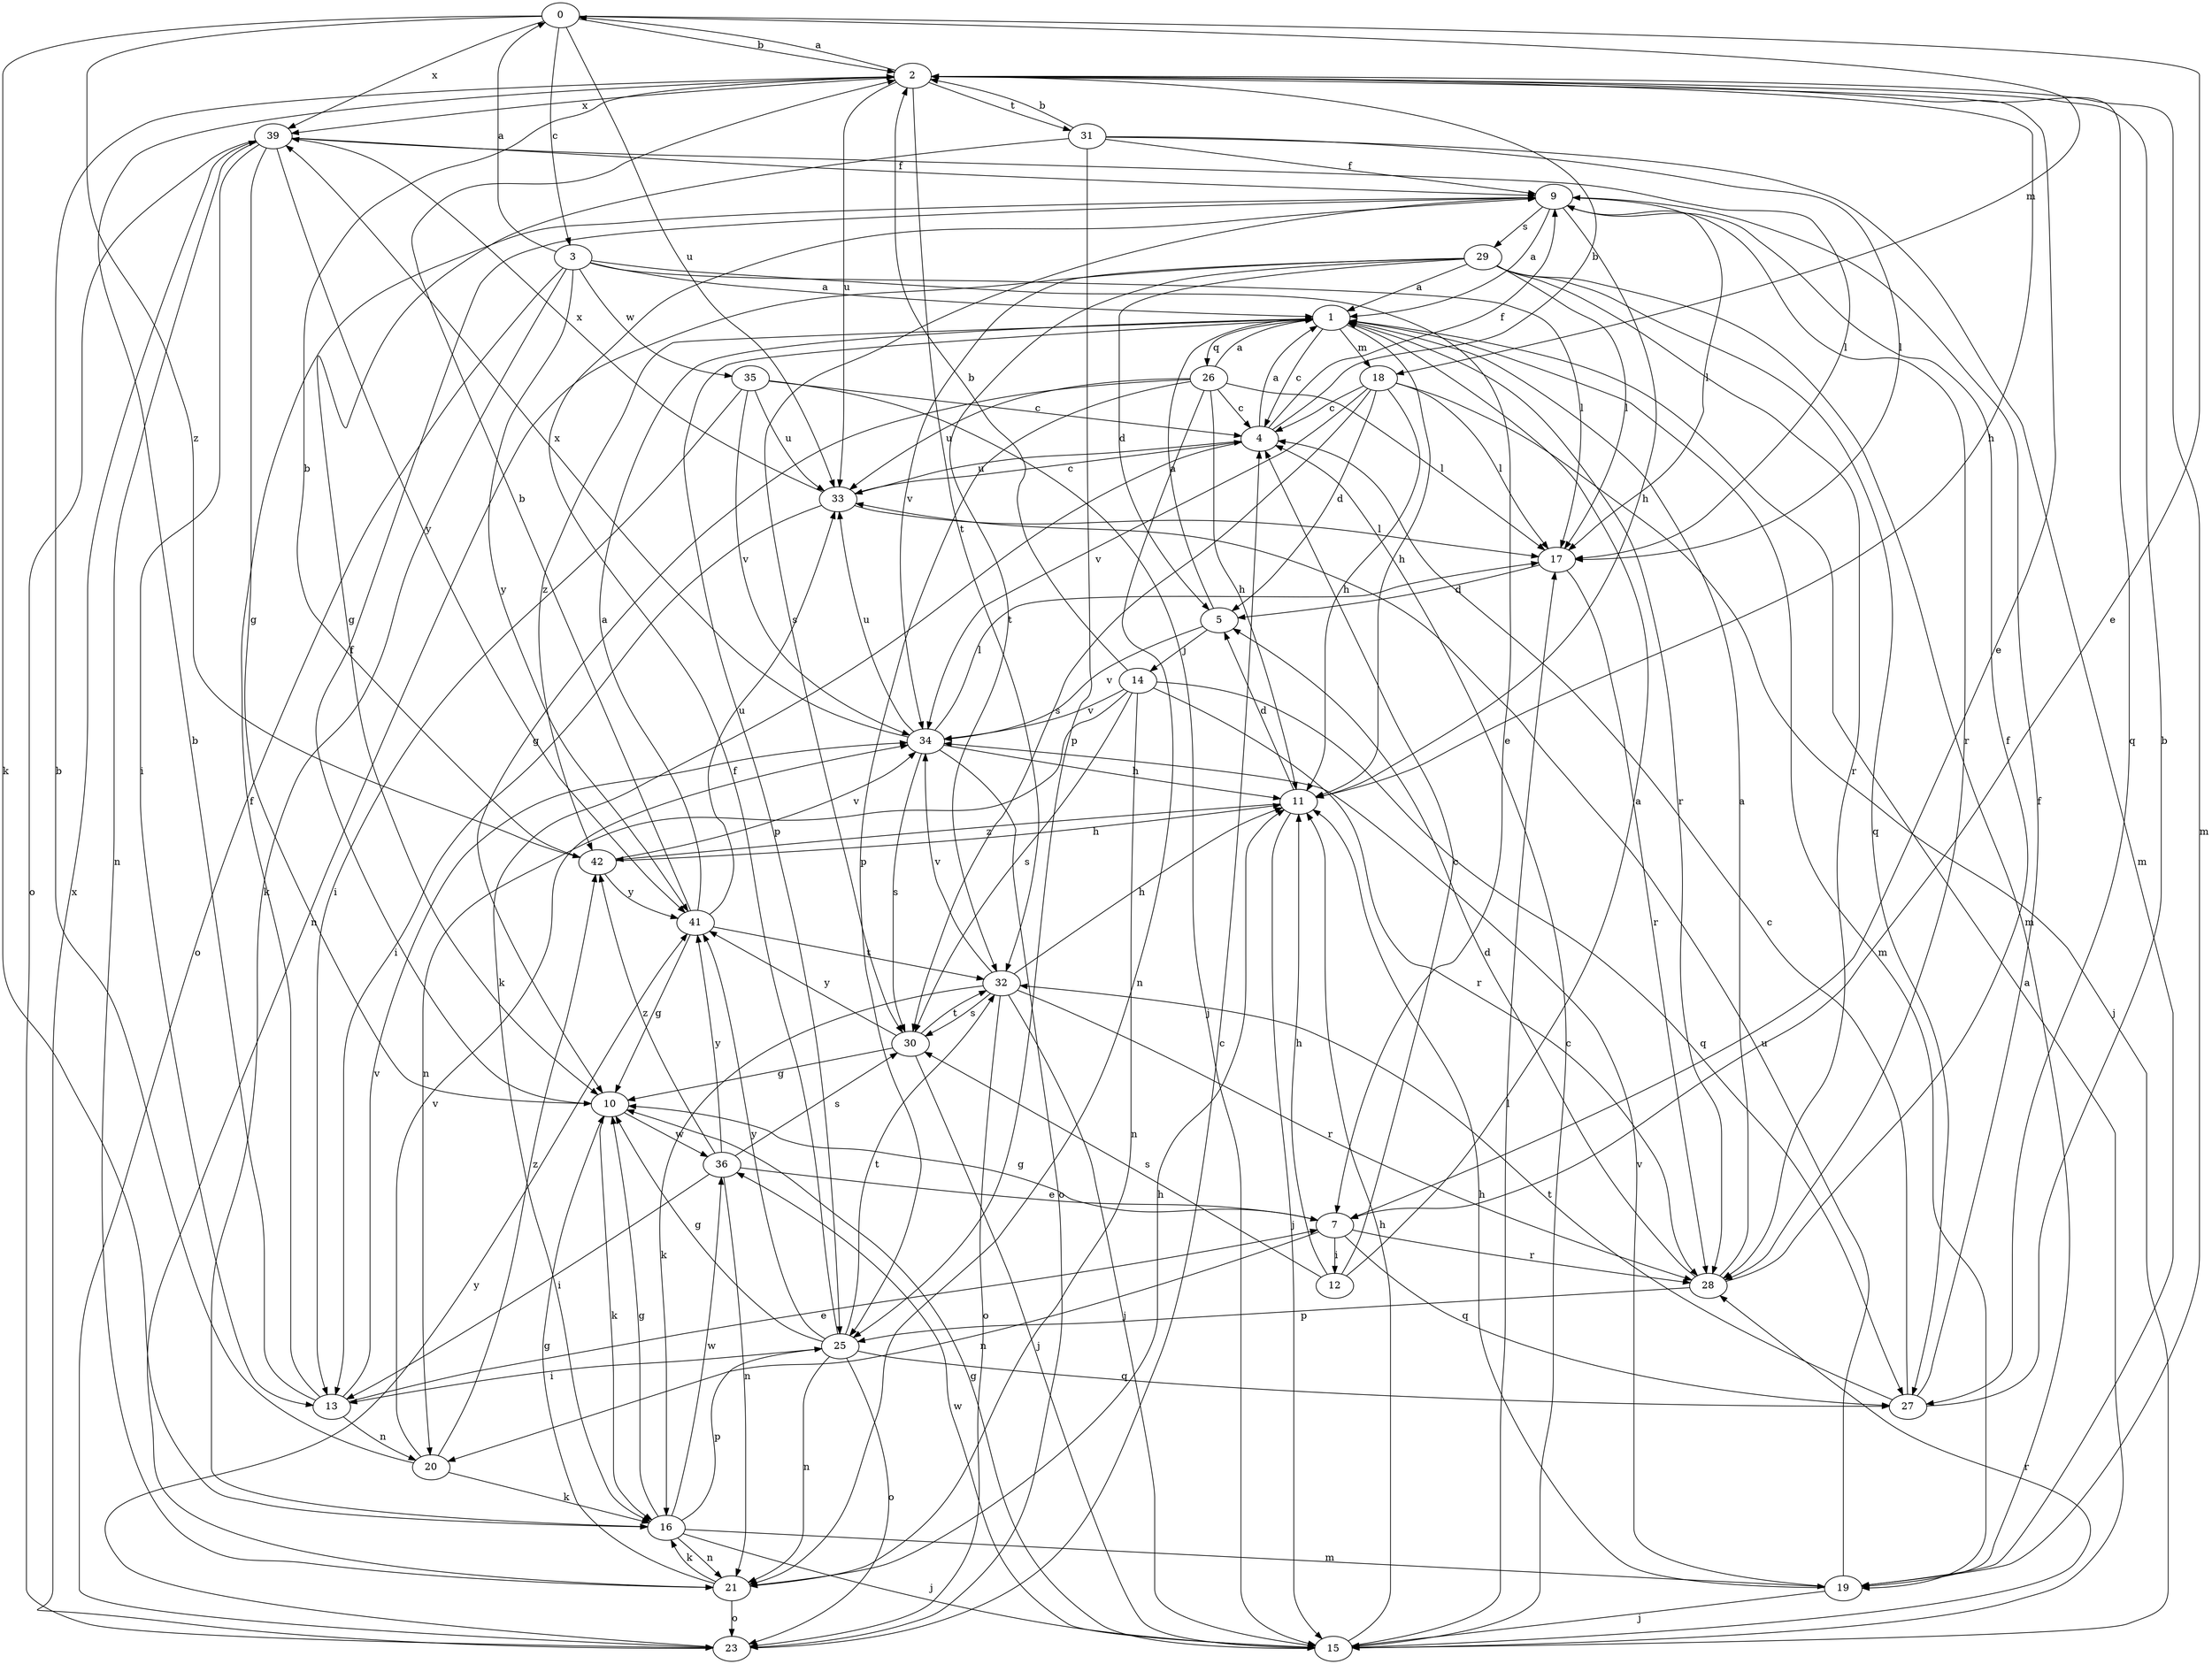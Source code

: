 strict digraph  {
0;
1;
2;
3;
4;
5;
7;
9;
10;
11;
12;
13;
14;
15;
16;
17;
18;
19;
20;
21;
23;
25;
26;
27;
28;
29;
30;
31;
32;
33;
34;
35;
36;
39;
41;
42;
0 -> 2  [label=b];
0 -> 3  [label=c];
0 -> 7  [label=e];
0 -> 16  [label=k];
0 -> 18  [label=m];
0 -> 33  [label=u];
0 -> 39  [label=x];
0 -> 42  [label=z];
1 -> 4  [label=c];
1 -> 11  [label=h];
1 -> 18  [label=m];
1 -> 19  [label=m];
1 -> 25  [label=p];
1 -> 26  [label=q];
1 -> 28  [label=r];
1 -> 42  [label=z];
2 -> 0  [label=a];
2 -> 7  [label=e];
2 -> 11  [label=h];
2 -> 19  [label=m];
2 -> 27  [label=q];
2 -> 31  [label=t];
2 -> 32  [label=t];
2 -> 33  [label=u];
2 -> 39  [label=x];
3 -> 0  [label=a];
3 -> 1  [label=a];
3 -> 7  [label=e];
3 -> 16  [label=k];
3 -> 17  [label=l];
3 -> 23  [label=o];
3 -> 35  [label=w];
3 -> 41  [label=y];
4 -> 1  [label=a];
4 -> 2  [label=b];
4 -> 9  [label=f];
4 -> 16  [label=k];
4 -> 33  [label=u];
5 -> 1  [label=a];
5 -> 14  [label=j];
5 -> 34  [label=v];
7 -> 10  [label=g];
7 -> 12  [label=i];
7 -> 20  [label=n];
7 -> 27  [label=q];
7 -> 28  [label=r];
9 -> 1  [label=a];
9 -> 11  [label=h];
9 -> 17  [label=l];
9 -> 28  [label=r];
9 -> 29  [label=s];
9 -> 30  [label=s];
10 -> 9  [label=f];
10 -> 16  [label=k];
10 -> 36  [label=w];
11 -> 5  [label=d];
11 -> 15  [label=j];
11 -> 42  [label=z];
12 -> 1  [label=a];
12 -> 4  [label=c];
12 -> 11  [label=h];
12 -> 30  [label=s];
13 -> 2  [label=b];
13 -> 7  [label=e];
13 -> 9  [label=f];
13 -> 20  [label=n];
13 -> 34  [label=v];
14 -> 2  [label=b];
14 -> 20  [label=n];
14 -> 21  [label=n];
14 -> 27  [label=q];
14 -> 28  [label=r];
14 -> 30  [label=s];
14 -> 34  [label=v];
15 -> 1  [label=a];
15 -> 4  [label=c];
15 -> 10  [label=g];
15 -> 11  [label=h];
15 -> 17  [label=l];
15 -> 28  [label=r];
15 -> 36  [label=w];
16 -> 10  [label=g];
16 -> 15  [label=j];
16 -> 19  [label=m];
16 -> 21  [label=n];
16 -> 25  [label=p];
16 -> 36  [label=w];
17 -> 5  [label=d];
17 -> 28  [label=r];
18 -> 4  [label=c];
18 -> 5  [label=d];
18 -> 11  [label=h];
18 -> 15  [label=j];
18 -> 17  [label=l];
18 -> 30  [label=s];
18 -> 34  [label=v];
19 -> 11  [label=h];
19 -> 15  [label=j];
19 -> 33  [label=u];
19 -> 34  [label=v];
20 -> 2  [label=b];
20 -> 16  [label=k];
20 -> 34  [label=v];
20 -> 42  [label=z];
21 -> 10  [label=g];
21 -> 11  [label=h];
21 -> 16  [label=k];
21 -> 23  [label=o];
23 -> 4  [label=c];
23 -> 39  [label=x];
23 -> 41  [label=y];
25 -> 9  [label=f];
25 -> 10  [label=g];
25 -> 13  [label=i];
25 -> 21  [label=n];
25 -> 23  [label=o];
25 -> 27  [label=q];
25 -> 32  [label=t];
25 -> 41  [label=y];
26 -> 1  [label=a];
26 -> 4  [label=c];
26 -> 10  [label=g];
26 -> 11  [label=h];
26 -> 17  [label=l];
26 -> 21  [label=n];
26 -> 25  [label=p];
26 -> 33  [label=u];
27 -> 2  [label=b];
27 -> 4  [label=c];
27 -> 9  [label=f];
27 -> 32  [label=t];
28 -> 1  [label=a];
28 -> 5  [label=d];
28 -> 9  [label=f];
28 -> 25  [label=p];
29 -> 1  [label=a];
29 -> 5  [label=d];
29 -> 17  [label=l];
29 -> 19  [label=m];
29 -> 21  [label=n];
29 -> 27  [label=q];
29 -> 28  [label=r];
29 -> 32  [label=t];
29 -> 34  [label=v];
30 -> 10  [label=g];
30 -> 15  [label=j];
30 -> 32  [label=t];
30 -> 41  [label=y];
31 -> 2  [label=b];
31 -> 9  [label=f];
31 -> 10  [label=g];
31 -> 17  [label=l];
31 -> 19  [label=m];
31 -> 25  [label=p];
32 -> 11  [label=h];
32 -> 15  [label=j];
32 -> 16  [label=k];
32 -> 23  [label=o];
32 -> 28  [label=r];
32 -> 30  [label=s];
32 -> 34  [label=v];
33 -> 4  [label=c];
33 -> 13  [label=i];
33 -> 17  [label=l];
33 -> 39  [label=x];
34 -> 11  [label=h];
34 -> 17  [label=l];
34 -> 23  [label=o];
34 -> 30  [label=s];
34 -> 33  [label=u];
34 -> 39  [label=x];
35 -> 4  [label=c];
35 -> 13  [label=i];
35 -> 15  [label=j];
35 -> 33  [label=u];
35 -> 34  [label=v];
36 -> 7  [label=e];
36 -> 13  [label=i];
36 -> 21  [label=n];
36 -> 30  [label=s];
36 -> 41  [label=y];
36 -> 42  [label=z];
39 -> 9  [label=f];
39 -> 10  [label=g];
39 -> 13  [label=i];
39 -> 17  [label=l];
39 -> 21  [label=n];
39 -> 23  [label=o];
39 -> 41  [label=y];
41 -> 1  [label=a];
41 -> 2  [label=b];
41 -> 10  [label=g];
41 -> 32  [label=t];
41 -> 33  [label=u];
42 -> 2  [label=b];
42 -> 11  [label=h];
42 -> 34  [label=v];
42 -> 41  [label=y];
}
